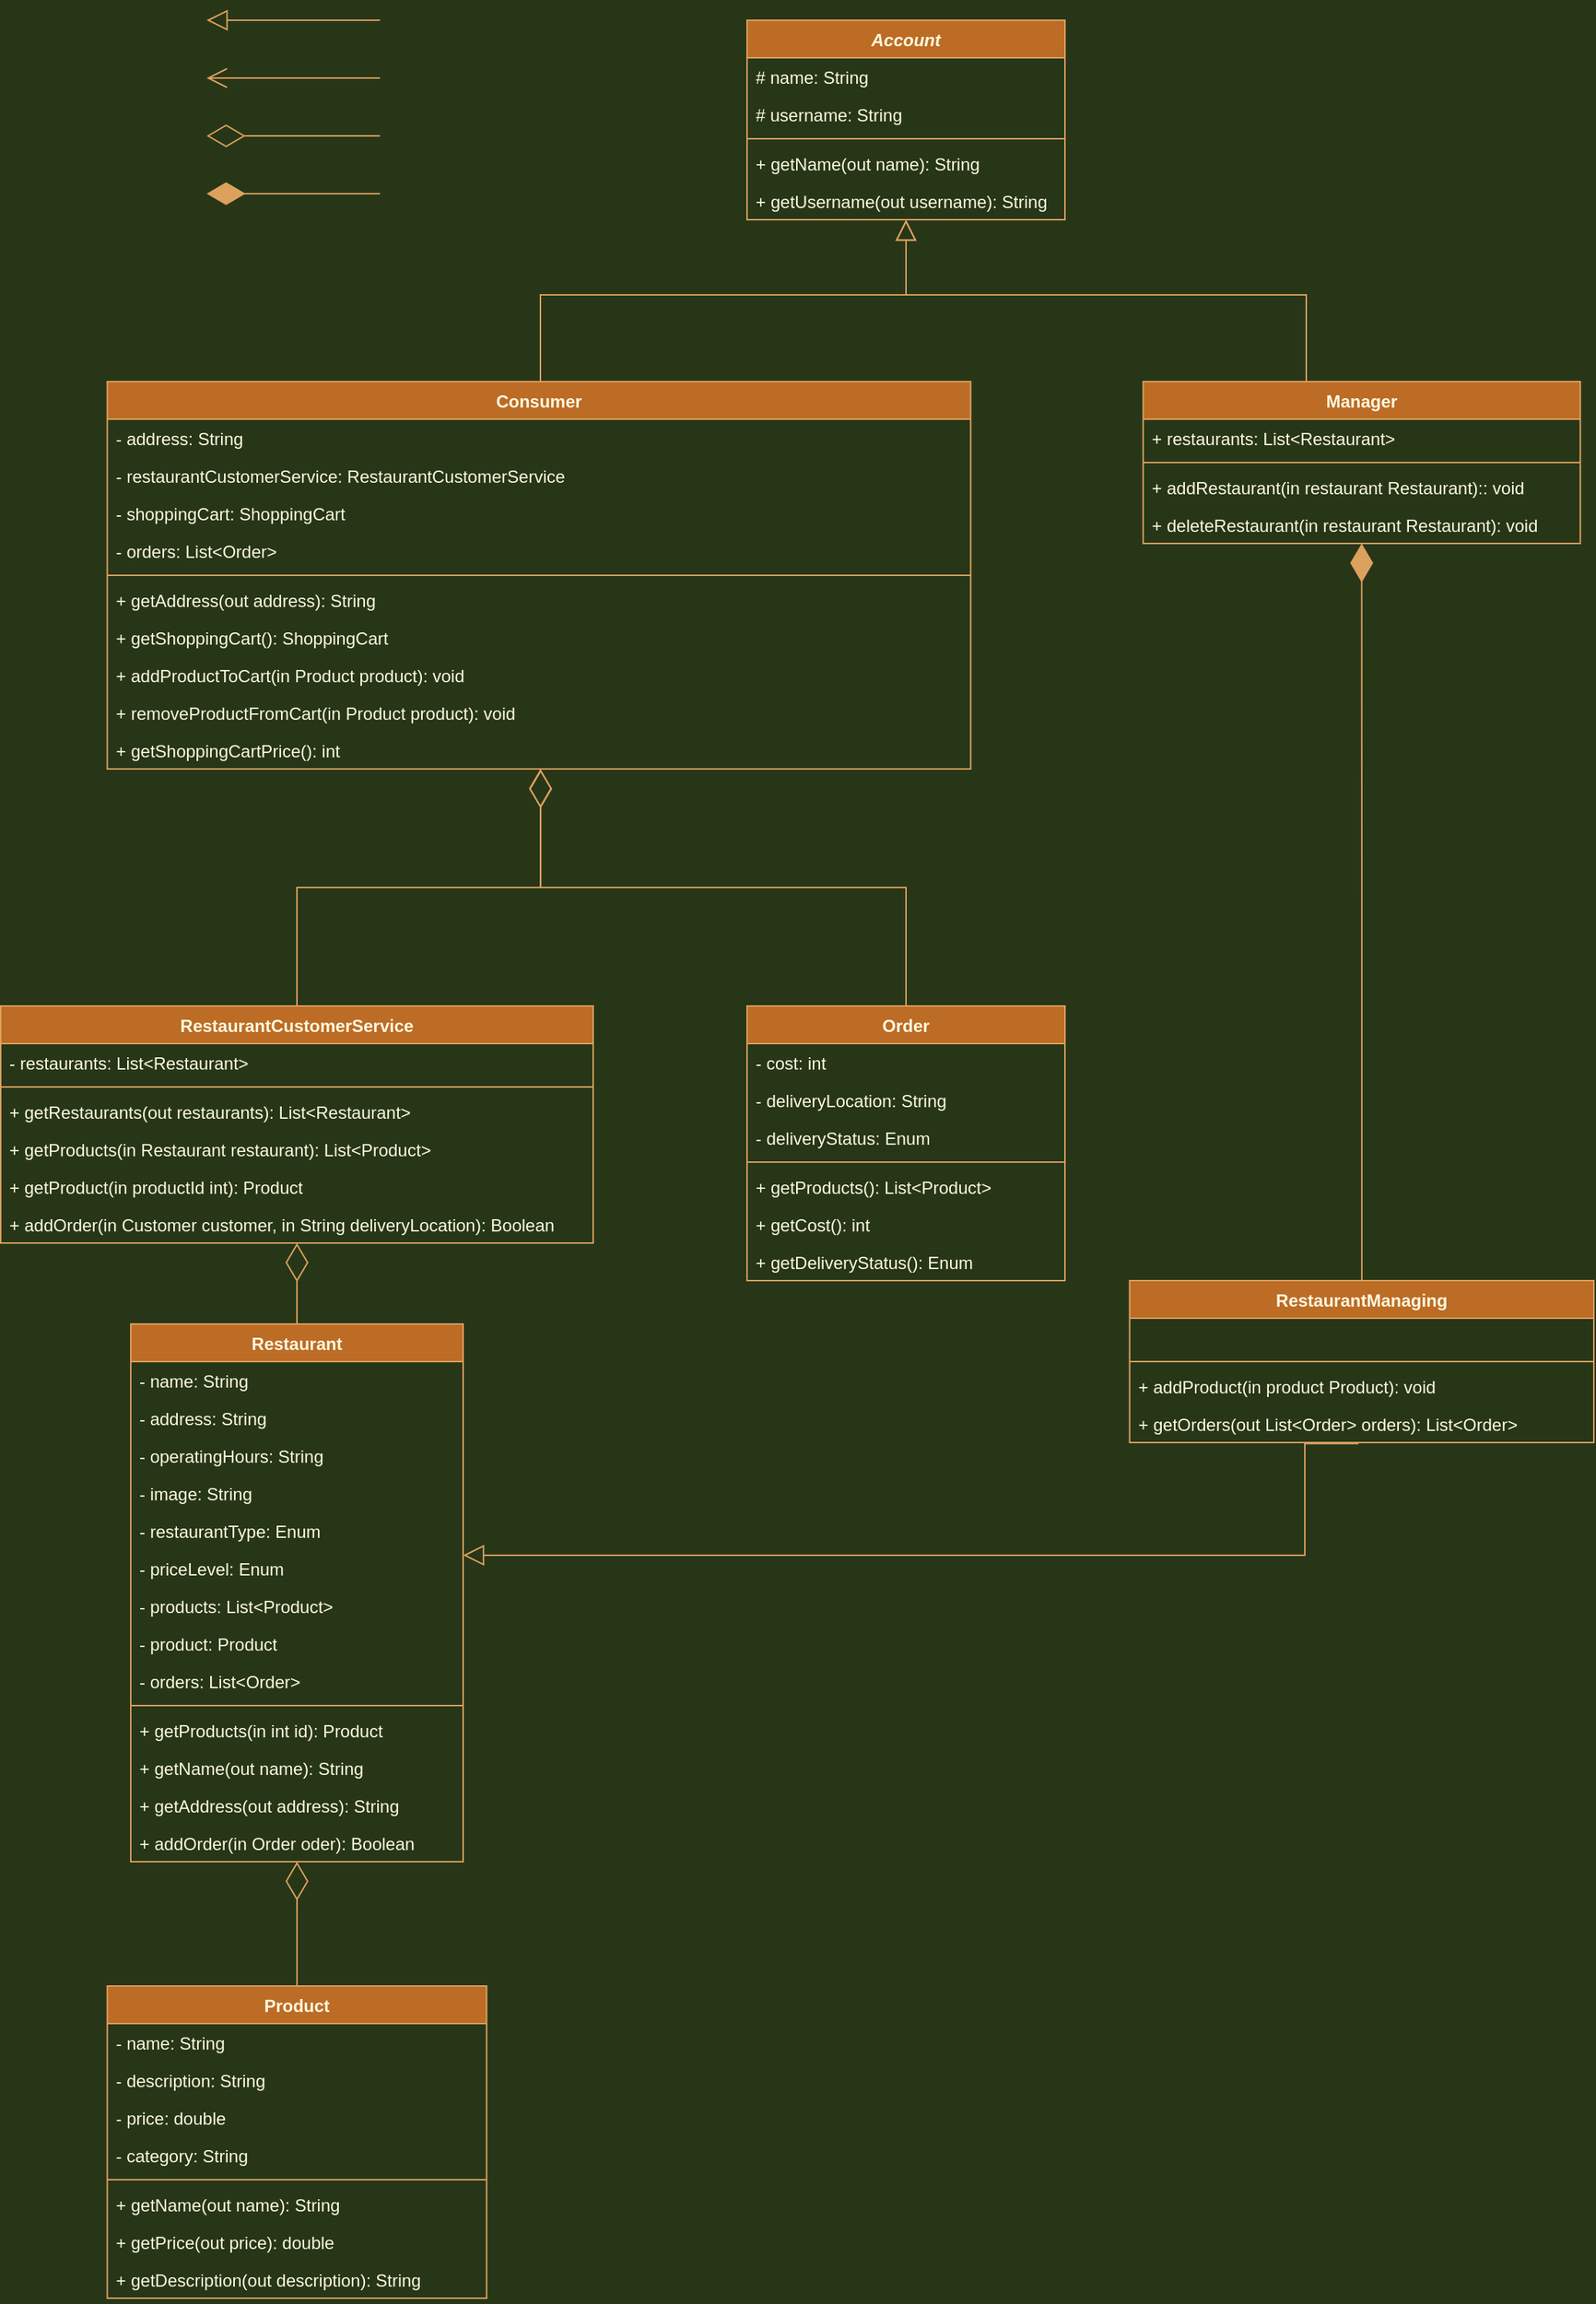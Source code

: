 <mxfile version="15.7.0" type="device"><diagram id="kH5EvR-699uaDCiAUXqp" name="Page-1"><mxGraphModel dx="2130" dy="1773" grid="1" gridSize="10" guides="1" tooltips="1" connect="1" arrows="1" fold="1" page="1" pageScale="1" pageWidth="827" pageHeight="1169" background="#283618" math="0" shadow="0"><root><mxCell id="0"/><mxCell id="1" parent="0"/><mxCell id="DsfmJBuCFoYnAW1XdrLI-59" value="" style="endArrow=block;endFill=0;endSize=12;html=1;rounded=0;edgeStyle=orthogonalEdgeStyle;labelBackgroundColor=#283618;strokeColor=#DDA15E;fontColor=#FEFAE0;" parent="1" edge="1"><mxGeometry width="160" relative="1" as="geometry"><mxPoint x="160" y="40" as="sourcePoint"/><mxPoint x="40" y="40" as="targetPoint"/></mxGeometry></mxCell><mxCell id="DsfmJBuCFoYnAW1XdrLI-115" value="Account" style="swimlane;fontStyle=3;align=center;verticalAlign=top;childLayout=stackLayout;horizontal=1;startSize=26;horizontalStack=0;resizeParent=1;resizeParentMax=0;resizeLast=0;collapsible=1;marginBottom=0;rounded=0;shadow=0;glass=0;labelBorderColor=none;strokeColor=#DDA15E;fillColor=#BC6C25;fontColor=#FEFAE0;" parent="1" vertex="1"><mxGeometry x="414" y="40" width="220" height="138" as="geometry"/></mxCell><mxCell id="DsfmJBuCFoYnAW1XdrLI-116" value="# name: String" style="text;strokeColor=none;fillColor=none;align=left;verticalAlign=top;spacingLeft=4;spacingRight=4;overflow=hidden;rotatable=0;points=[[0,0.5],[1,0.5]];portConstraint=eastwest;rounded=0;shadow=0;glass=0;labelBorderColor=none;fontColor=#FEFAE0;" parent="DsfmJBuCFoYnAW1XdrLI-115" vertex="1"><mxGeometry y="26" width="220" height="26" as="geometry"/></mxCell><mxCell id="JdM7LiX7WN8Dvq4fd227-31" value="# username: String" style="text;strokeColor=none;fillColor=none;align=left;verticalAlign=top;spacingLeft=4;spacingRight=4;overflow=hidden;rotatable=0;points=[[0,0.5],[1,0.5]];portConstraint=eastwest;rounded=0;shadow=0;glass=0;labelBorderColor=none;fontColor=#FEFAE0;" vertex="1" parent="DsfmJBuCFoYnAW1XdrLI-115"><mxGeometry y="52" width="220" height="26" as="geometry"/></mxCell><mxCell id="DsfmJBuCFoYnAW1XdrLI-117" value="" style="line;strokeWidth=1;fillColor=none;align=left;verticalAlign=middle;spacingTop=-1;spacingLeft=3;spacingRight=3;rotatable=0;labelPosition=right;points=[];portConstraint=eastwest;rounded=0;shadow=0;glass=0;labelBorderColor=none;labelBackgroundColor=#283618;strokeColor=#DDA15E;fontColor=#FEFAE0;" parent="DsfmJBuCFoYnAW1XdrLI-115" vertex="1"><mxGeometry y="78" width="220" height="8" as="geometry"/></mxCell><mxCell id="DsfmJBuCFoYnAW1XdrLI-118" value="+ getName(out name): String" style="text;strokeColor=none;fillColor=none;align=left;verticalAlign=top;spacingLeft=4;spacingRight=4;overflow=hidden;rotatable=0;points=[[0,0.5],[1,0.5]];portConstraint=eastwest;rounded=0;shadow=0;glass=0;labelBorderColor=none;fontColor=#FEFAE0;" parent="DsfmJBuCFoYnAW1XdrLI-115" vertex="1"><mxGeometry y="86" width="220" height="26" as="geometry"/></mxCell><mxCell id="JdM7LiX7WN8Dvq4fd227-32" value="+ getUsername(out username): String" style="text;strokeColor=none;fillColor=none;align=left;verticalAlign=top;spacingLeft=4;spacingRight=4;overflow=hidden;rotatable=0;points=[[0,0.5],[1,0.5]];portConstraint=eastwest;rounded=0;shadow=0;glass=0;labelBorderColor=none;fontColor=#FEFAE0;" vertex="1" parent="DsfmJBuCFoYnAW1XdrLI-115"><mxGeometry y="112" width="220" height="26" as="geometry"/></mxCell><mxCell id="DsfmJBuCFoYnAW1XdrLI-119" value="Consumer" style="swimlane;fontStyle=1;align=center;verticalAlign=top;childLayout=stackLayout;horizontal=1;startSize=26;horizontalStack=0;resizeParent=1;resizeParentMax=0;resizeLast=0;collapsible=1;marginBottom=0;rounded=0;shadow=0;glass=0;labelBorderColor=none;strokeColor=#DDA15E;fillColor=#BC6C25;fontColor=#FEFAE0;" parent="1" vertex="1"><mxGeometry x="-28.75" y="290" width="597.5" height="268" as="geometry"/></mxCell><mxCell id="DsfmJBuCFoYnAW1XdrLI-184" value="- address: String" style="text;strokeColor=none;fillColor=none;align=left;verticalAlign=top;spacingLeft=4;spacingRight=4;overflow=hidden;rotatable=0;points=[[0,0.5],[1,0.5]];portConstraint=eastwest;rounded=0;shadow=0;glass=0;labelBorderColor=none;fontColor=#FEFAE0;" parent="DsfmJBuCFoYnAW1XdrLI-119" vertex="1"><mxGeometry y="26" width="597.5" height="26" as="geometry"/></mxCell><mxCell id="JdM7LiX7WN8Dvq4fd227-57" value="- restaurantCustomerService: RestaurantCustomerService" style="text;strokeColor=none;fillColor=none;align=left;verticalAlign=top;spacingLeft=4;spacingRight=4;overflow=hidden;rotatable=0;points=[[0,0.5],[1,0.5]];portConstraint=eastwest;rounded=0;shadow=0;glass=0;labelBorderColor=none;fontColor=#FEFAE0;" vertex="1" parent="DsfmJBuCFoYnAW1XdrLI-119"><mxGeometry y="52" width="597.5" height="26" as="geometry"/></mxCell><mxCell id="JdM7LiX7WN8Dvq4fd227-93" value="- shoppingCart: ShoppingCart" style="text;strokeColor=none;fillColor=none;align=left;verticalAlign=top;spacingLeft=4;spacingRight=4;overflow=hidden;rotatable=0;points=[[0,0.5],[1,0.5]];portConstraint=eastwest;rounded=0;shadow=0;glass=0;labelBorderColor=none;fontColor=#FEFAE0;" vertex="1" parent="DsfmJBuCFoYnAW1XdrLI-119"><mxGeometry y="78" width="597.5" height="26" as="geometry"/></mxCell><mxCell id="JdM7LiX7WN8Dvq4fd227-96" value="- orders: List&lt;Order&gt;" style="text;strokeColor=none;fillColor=none;align=left;verticalAlign=top;spacingLeft=4;spacingRight=4;overflow=hidden;rotatable=0;points=[[0,0.5],[1,0.5]];portConstraint=eastwest;rounded=0;shadow=0;glass=0;labelBorderColor=none;fontColor=#FEFAE0;" vertex="1" parent="DsfmJBuCFoYnAW1XdrLI-119"><mxGeometry y="104" width="597.5" height="26" as="geometry"/></mxCell><mxCell id="DsfmJBuCFoYnAW1XdrLI-121" value="" style="line;strokeWidth=1;fillColor=none;align=left;verticalAlign=middle;spacingTop=-1;spacingLeft=3;spacingRight=3;rotatable=0;labelPosition=right;points=[];portConstraint=eastwest;rounded=0;shadow=0;glass=0;labelBorderColor=none;labelBackgroundColor=#283618;strokeColor=#DDA15E;fontColor=#FEFAE0;" parent="DsfmJBuCFoYnAW1XdrLI-119" vertex="1"><mxGeometry y="130" width="597.5" height="8" as="geometry"/></mxCell><mxCell id="JdM7LiX7WN8Dvq4fd227-16" value="+ getAddress(out address): String" style="text;strokeColor=none;fillColor=none;align=left;verticalAlign=top;spacingLeft=4;spacingRight=4;overflow=hidden;rotatable=0;points=[[0,0.5],[1,0.5]];portConstraint=eastwest;rounded=0;shadow=0;glass=0;labelBorderColor=none;fontColor=#FEFAE0;" vertex="1" parent="DsfmJBuCFoYnAW1XdrLI-119"><mxGeometry y="138" width="597.5" height="26" as="geometry"/></mxCell><mxCell id="JdM7LiX7WN8Dvq4fd227-100" value="+ getShoppingCart(): ShoppingCart" style="text;strokeColor=none;fillColor=none;align=left;verticalAlign=top;spacingLeft=4;spacingRight=4;overflow=hidden;rotatable=0;points=[[0,0.5],[1,0.5]];portConstraint=eastwest;rounded=0;shadow=0;glass=0;labelBorderColor=none;fontColor=#FEFAE0;" vertex="1" parent="DsfmJBuCFoYnAW1XdrLI-119"><mxGeometry y="164" width="597.5" height="26" as="geometry"/></mxCell><mxCell id="DsfmJBuCFoYnAW1XdrLI-122" value="+ addProductToCart(in Product product): void" style="text;strokeColor=none;fillColor=none;align=left;verticalAlign=top;spacingLeft=4;spacingRight=4;overflow=hidden;rotatable=0;points=[[0,0.5],[1,0.5]];portConstraint=eastwest;rounded=0;shadow=0;glass=0;labelBorderColor=none;fontColor=#FEFAE0;" parent="DsfmJBuCFoYnAW1XdrLI-119" vertex="1"><mxGeometry y="190" width="597.5" height="26" as="geometry"/></mxCell><mxCell id="JdM7LiX7WN8Dvq4fd227-99" value="+ removeProductFromCart(in Product product): void" style="text;strokeColor=none;fillColor=none;align=left;verticalAlign=top;spacingLeft=4;spacingRight=4;overflow=hidden;rotatable=0;points=[[0,0.5],[1,0.5]];portConstraint=eastwest;rounded=0;shadow=0;glass=0;labelBorderColor=none;fontColor=#FEFAE0;" vertex="1" parent="DsfmJBuCFoYnAW1XdrLI-119"><mxGeometry y="216" width="597.5" height="26" as="geometry"/></mxCell><mxCell id="JdM7LiX7WN8Dvq4fd227-98" value="+ getShoppingCartPrice(): int" style="text;strokeColor=none;fillColor=none;align=left;verticalAlign=top;spacingLeft=4;spacingRight=4;overflow=hidden;rotatable=0;points=[[0,0.5],[1,0.5]];portConstraint=eastwest;rounded=0;shadow=0;glass=0;labelBorderColor=none;fontColor=#FEFAE0;" vertex="1" parent="DsfmJBuCFoYnAW1XdrLI-119"><mxGeometry y="242" width="597.5" height="26" as="geometry"/></mxCell><mxCell id="DsfmJBuCFoYnAW1XdrLI-123" value="Manager" style="swimlane;fontStyle=1;align=center;verticalAlign=top;childLayout=stackLayout;horizontal=1;startSize=26;horizontalStack=0;resizeParent=1;resizeParentMax=0;resizeLast=0;collapsible=1;marginBottom=0;rounded=0;shadow=0;glass=0;labelBorderColor=none;strokeColor=#DDA15E;fillColor=#BC6C25;fontColor=#FEFAE0;" parent="1" vertex="1"><mxGeometry x="688.13" y="290" width="302.5" height="112" as="geometry"/></mxCell><mxCell id="DsfmJBuCFoYnAW1XdrLI-124" value="+ restaurants: List&lt;Restaurant&gt;" style="text;strokeColor=none;fillColor=none;align=left;verticalAlign=top;spacingLeft=4;spacingRight=4;overflow=hidden;rotatable=0;points=[[0,0.5],[1,0.5]];portConstraint=eastwest;rounded=0;shadow=0;glass=0;labelBorderColor=none;fontColor=#FEFAE0;" parent="DsfmJBuCFoYnAW1XdrLI-123" vertex="1"><mxGeometry y="26" width="302.5" height="26" as="geometry"/></mxCell><mxCell id="DsfmJBuCFoYnAW1XdrLI-125" value="" style="line;strokeWidth=1;fillColor=none;align=left;verticalAlign=middle;spacingTop=-1;spacingLeft=3;spacingRight=3;rotatable=0;labelPosition=right;points=[];portConstraint=eastwest;rounded=0;shadow=0;glass=0;labelBorderColor=none;labelBackgroundColor=#283618;strokeColor=#DDA15E;fontColor=#FEFAE0;" parent="DsfmJBuCFoYnAW1XdrLI-123" vertex="1"><mxGeometry y="52" width="302.5" height="8" as="geometry"/></mxCell><mxCell id="DsfmJBuCFoYnAW1XdrLI-126" value="+ addRestaurant(in restaurant Restaurant):: void" style="text;strokeColor=none;fillColor=none;align=left;verticalAlign=top;spacingLeft=4;spacingRight=4;overflow=hidden;rotatable=0;points=[[0,0.5],[1,0.5]];portConstraint=eastwest;rounded=0;shadow=0;glass=0;labelBorderColor=none;fontColor=#FEFAE0;" parent="DsfmJBuCFoYnAW1XdrLI-123" vertex="1"><mxGeometry y="60" width="302.5" height="26" as="geometry"/></mxCell><mxCell id="JdM7LiX7WN8Dvq4fd227-86" value="+ deleteRestaurant(in restaurant Restaurant): void" style="text;strokeColor=none;fillColor=none;align=left;verticalAlign=top;spacingLeft=4;spacingRight=4;overflow=hidden;rotatable=0;points=[[0,0.5],[1,0.5]];portConstraint=eastwest;rounded=0;shadow=0;glass=0;labelBorderColor=none;fontColor=#FEFAE0;" vertex="1" parent="DsfmJBuCFoYnAW1XdrLI-123"><mxGeometry y="86" width="302.5" height="26" as="geometry"/></mxCell><mxCell id="DsfmJBuCFoYnAW1XdrLI-131" value="Product" style="swimlane;fontStyle=1;align=center;verticalAlign=top;childLayout=stackLayout;horizontal=1;startSize=26;horizontalStack=0;resizeParent=1;resizeParentMax=0;resizeLast=0;collapsible=1;marginBottom=0;rounded=0;shadow=0;glass=0;labelBorderColor=none;strokeColor=#DDA15E;fillColor=#BC6C25;fontColor=#FEFAE0;" parent="1" vertex="1"><mxGeometry x="-28.75" y="1400" width="262.5" height="216" as="geometry"/></mxCell><mxCell id="JdM7LiX7WN8Dvq4fd227-2" value="- name: String" style="text;strokeColor=none;fillColor=none;align=left;verticalAlign=top;spacingLeft=4;spacingRight=4;overflow=hidden;rotatable=0;points=[[0,0.5],[1,0.5]];portConstraint=eastwest;rounded=0;shadow=0;glass=0;labelBorderColor=none;fontColor=#FEFAE0;" vertex="1" parent="DsfmJBuCFoYnAW1XdrLI-131"><mxGeometry y="26" width="262.5" height="26" as="geometry"/></mxCell><mxCell id="DsfmJBuCFoYnAW1XdrLI-132" value="- description: String" style="text;strokeColor=none;fillColor=none;align=left;verticalAlign=top;spacingLeft=4;spacingRight=4;overflow=hidden;rotatable=0;points=[[0,0.5],[1,0.5]];portConstraint=eastwest;rounded=0;shadow=0;glass=0;labelBorderColor=none;fontColor=#FEFAE0;" parent="DsfmJBuCFoYnAW1XdrLI-131" vertex="1"><mxGeometry y="52" width="262.5" height="26" as="geometry"/></mxCell><mxCell id="JdM7LiX7WN8Dvq4fd227-3" value="- price: double" style="text;strokeColor=none;fillColor=none;align=left;verticalAlign=top;spacingLeft=4;spacingRight=4;overflow=hidden;rotatable=0;points=[[0,0.5],[1,0.5]];portConstraint=eastwest;rounded=0;shadow=0;glass=0;labelBorderColor=none;fontColor=#FEFAE0;" vertex="1" parent="DsfmJBuCFoYnAW1XdrLI-131"><mxGeometry y="78" width="262.5" height="26" as="geometry"/></mxCell><mxCell id="JdM7LiX7WN8Dvq4fd227-91" value="- category: String" style="text;strokeColor=none;fillColor=none;align=left;verticalAlign=top;spacingLeft=4;spacingRight=4;overflow=hidden;rotatable=0;points=[[0,0.5],[1,0.5]];portConstraint=eastwest;rounded=0;shadow=0;glass=0;labelBorderColor=none;fontColor=#FEFAE0;" vertex="1" parent="DsfmJBuCFoYnAW1XdrLI-131"><mxGeometry y="104" width="262.5" height="26" as="geometry"/></mxCell><mxCell id="DsfmJBuCFoYnAW1XdrLI-133" value="" style="line;strokeWidth=1;fillColor=none;align=left;verticalAlign=middle;spacingTop=-1;spacingLeft=3;spacingRight=3;rotatable=0;labelPosition=right;points=[];portConstraint=eastwest;rounded=0;shadow=0;glass=0;labelBorderColor=none;labelBackgroundColor=#283618;strokeColor=#DDA15E;fontColor=#FEFAE0;" parent="DsfmJBuCFoYnAW1XdrLI-131" vertex="1"><mxGeometry y="130" width="262.5" height="8" as="geometry"/></mxCell><mxCell id="DsfmJBuCFoYnAW1XdrLI-134" value="+ getName(out name): String" style="text;strokeColor=none;fillColor=none;align=left;verticalAlign=top;spacingLeft=4;spacingRight=4;overflow=hidden;rotatable=0;points=[[0,0.5],[1,0.5]];portConstraint=eastwest;rounded=0;shadow=0;glass=0;labelBorderColor=none;fontColor=#FEFAE0;" parent="DsfmJBuCFoYnAW1XdrLI-131" vertex="1"><mxGeometry y="138" width="262.5" height="26" as="geometry"/></mxCell><mxCell id="JdM7LiX7WN8Dvq4fd227-4" value="+ getPrice(out price): double" style="text;strokeColor=none;fillColor=none;align=left;verticalAlign=top;spacingLeft=4;spacingRight=4;overflow=hidden;rotatable=0;points=[[0,0.5],[1,0.5]];portConstraint=eastwest;rounded=0;shadow=0;glass=0;labelBorderColor=none;fontColor=#FEFAE0;" vertex="1" parent="DsfmJBuCFoYnAW1XdrLI-131"><mxGeometry y="164" width="262.5" height="26" as="geometry"/></mxCell><mxCell id="JdM7LiX7WN8Dvq4fd227-5" value="+ getDescription(out description): String" style="text;strokeColor=none;fillColor=none;align=left;verticalAlign=top;spacingLeft=4;spacingRight=4;overflow=hidden;rotatable=0;points=[[0,0.5],[1,0.5]];portConstraint=eastwest;rounded=0;shadow=0;glass=0;labelBorderColor=none;fontColor=#FEFAE0;" vertex="1" parent="DsfmJBuCFoYnAW1XdrLI-131"><mxGeometry y="190" width="262.5" height="26" as="geometry"/></mxCell><mxCell id="DsfmJBuCFoYnAW1XdrLI-149" value="Restaurant" style="swimlane;fontStyle=1;align=center;verticalAlign=top;childLayout=stackLayout;horizontal=1;startSize=26;horizontalStack=0;resizeParent=1;resizeParentMax=0;resizeLast=0;collapsible=1;marginBottom=0;rounded=0;shadow=0;glass=0;labelBorderColor=none;strokeColor=#DDA15E;fillColor=#BC6C25;fontColor=#FEFAE0;" parent="1" vertex="1"><mxGeometry x="-12.5" y="942" width="230" height="372" as="geometry"/></mxCell><mxCell id="JdM7LiX7WN8Dvq4fd227-11" value="- name: String" style="text;strokeColor=none;fillColor=none;align=left;verticalAlign=top;spacingLeft=4;spacingRight=4;overflow=hidden;rotatable=0;points=[[0,0.5],[1,0.5]];portConstraint=eastwest;rounded=0;shadow=0;glass=0;labelBorderColor=none;fontColor=#FEFAE0;" vertex="1" parent="DsfmJBuCFoYnAW1XdrLI-149"><mxGeometry y="26" width="230" height="26" as="geometry"/></mxCell><mxCell id="JdM7LiX7WN8Dvq4fd227-7" value="- address: String" style="text;strokeColor=none;fillColor=none;align=left;verticalAlign=top;spacingLeft=4;spacingRight=4;overflow=hidden;rotatable=0;points=[[0,0.5],[1,0.5]];portConstraint=eastwest;rounded=0;shadow=0;glass=0;labelBorderColor=none;fontColor=#FEFAE0;" vertex="1" parent="DsfmJBuCFoYnAW1XdrLI-149"><mxGeometry y="52" width="230" height="26" as="geometry"/></mxCell><mxCell id="JdM7LiX7WN8Dvq4fd227-87" value="- operatingHours: String" style="text;strokeColor=none;fillColor=none;align=left;verticalAlign=top;spacingLeft=4;spacingRight=4;overflow=hidden;rotatable=0;points=[[0,0.5],[1,0.5]];portConstraint=eastwest;rounded=0;shadow=0;glass=0;labelBorderColor=none;fontColor=#FEFAE0;" vertex="1" parent="DsfmJBuCFoYnAW1XdrLI-149"><mxGeometry y="78" width="230" height="26" as="geometry"/></mxCell><mxCell id="JdM7LiX7WN8Dvq4fd227-88" value="- image: String" style="text;strokeColor=none;fillColor=none;align=left;verticalAlign=top;spacingLeft=4;spacingRight=4;overflow=hidden;rotatable=0;points=[[0,0.5],[1,0.5]];portConstraint=eastwest;rounded=0;shadow=0;glass=0;labelBorderColor=none;fontColor=#FEFAE0;" vertex="1" parent="DsfmJBuCFoYnAW1XdrLI-149"><mxGeometry y="104" width="230" height="26" as="geometry"/></mxCell><mxCell id="JdM7LiX7WN8Dvq4fd227-89" value="- restaurantType: Enum" style="text;strokeColor=none;fillColor=none;align=left;verticalAlign=top;spacingLeft=4;spacingRight=4;overflow=hidden;rotatable=0;points=[[0,0.5],[1,0.5]];portConstraint=eastwest;rounded=0;shadow=0;glass=0;labelBorderColor=none;fontColor=#FEFAE0;" vertex="1" parent="DsfmJBuCFoYnAW1XdrLI-149"><mxGeometry y="130" width="230" height="26" as="geometry"/></mxCell><mxCell id="JdM7LiX7WN8Dvq4fd227-90" value="- priceLevel: Enum" style="text;strokeColor=none;fillColor=none;align=left;verticalAlign=top;spacingLeft=4;spacingRight=4;overflow=hidden;rotatable=0;points=[[0,0.5],[1,0.5]];portConstraint=eastwest;rounded=0;shadow=0;glass=0;labelBorderColor=none;fontColor=#FEFAE0;" vertex="1" parent="DsfmJBuCFoYnAW1XdrLI-149"><mxGeometry y="156" width="230" height="26" as="geometry"/></mxCell><mxCell id="DsfmJBuCFoYnAW1XdrLI-150" value="- products: List&lt;Product&gt;" style="text;strokeColor=none;fillColor=none;align=left;verticalAlign=top;spacingLeft=4;spacingRight=4;overflow=hidden;rotatable=0;points=[[0,0.5],[1,0.5]];portConstraint=eastwest;rounded=0;shadow=0;glass=0;labelBorderColor=none;fontColor=#FEFAE0;" parent="DsfmJBuCFoYnAW1XdrLI-149" vertex="1"><mxGeometry y="182" width="230" height="26" as="geometry"/></mxCell><mxCell id="JdM7LiX7WN8Dvq4fd227-58" value="- product: Product" style="text;strokeColor=none;fillColor=none;align=left;verticalAlign=top;spacingLeft=4;spacingRight=4;overflow=hidden;rotatable=0;points=[[0,0.5],[1,0.5]];portConstraint=eastwest;rounded=0;shadow=0;glass=0;labelBorderColor=none;fontColor=#FEFAE0;" vertex="1" parent="DsfmJBuCFoYnAW1XdrLI-149"><mxGeometry y="208" width="230" height="26" as="geometry"/></mxCell><mxCell id="JdM7LiX7WN8Dvq4fd227-109" value="- orders: List&lt;Order&gt;" style="text;strokeColor=none;fillColor=none;align=left;verticalAlign=top;spacingLeft=4;spacingRight=4;overflow=hidden;rotatable=0;points=[[0,0.5],[1,0.5]];portConstraint=eastwest;rounded=0;shadow=0;glass=0;labelBorderColor=none;fontColor=#FEFAE0;" vertex="1" parent="DsfmJBuCFoYnAW1XdrLI-149"><mxGeometry y="234" width="230" height="26" as="geometry"/></mxCell><mxCell id="DsfmJBuCFoYnAW1XdrLI-151" value="" style="line;strokeWidth=1;fillColor=none;align=left;verticalAlign=middle;spacingTop=-1;spacingLeft=3;spacingRight=3;rotatable=0;labelPosition=right;points=[];portConstraint=eastwest;rounded=0;shadow=0;glass=0;labelBorderColor=none;labelBackgroundColor=#283618;strokeColor=#DDA15E;fontColor=#FEFAE0;" parent="DsfmJBuCFoYnAW1XdrLI-149" vertex="1"><mxGeometry y="260" width="230" height="8" as="geometry"/></mxCell><mxCell id="DsfmJBuCFoYnAW1XdrLI-152" value="+ getProducts(in int id): Product" style="text;strokeColor=none;fillColor=none;align=left;verticalAlign=top;spacingLeft=4;spacingRight=4;overflow=hidden;rotatable=0;points=[[0,0.5],[1,0.5]];portConstraint=eastwest;rounded=0;shadow=0;glass=0;labelBorderColor=none;fontColor=#FEFAE0;" parent="DsfmJBuCFoYnAW1XdrLI-149" vertex="1"><mxGeometry y="268" width="230" height="26" as="geometry"/></mxCell><mxCell id="JdM7LiX7WN8Dvq4fd227-9" value="+ getName(out name): String" style="text;strokeColor=none;fillColor=none;align=left;verticalAlign=top;spacingLeft=4;spacingRight=4;overflow=hidden;rotatable=0;points=[[0,0.5],[1,0.5]];portConstraint=eastwest;rounded=0;shadow=0;glass=0;labelBorderColor=none;fontColor=#FEFAE0;" vertex="1" parent="DsfmJBuCFoYnAW1XdrLI-149"><mxGeometry y="294" width="230" height="26" as="geometry"/></mxCell><mxCell id="JdM7LiX7WN8Dvq4fd227-12" value="+ getAddress(out address): String" style="text;strokeColor=none;fillColor=none;align=left;verticalAlign=top;spacingLeft=4;spacingRight=4;overflow=hidden;rotatable=0;points=[[0,0.5],[1,0.5]];portConstraint=eastwest;rounded=0;shadow=0;glass=0;labelBorderColor=none;fontColor=#FEFAE0;" vertex="1" parent="DsfmJBuCFoYnAW1XdrLI-149"><mxGeometry y="320" width="230" height="26" as="geometry"/></mxCell><mxCell id="JdM7LiX7WN8Dvq4fd227-110" value="+ addOrder(in Order oder): Boolean" style="text;strokeColor=none;fillColor=none;align=left;verticalAlign=top;spacingLeft=4;spacingRight=4;overflow=hidden;rotatable=0;points=[[0,0.5],[1,0.5]];portConstraint=eastwest;rounded=0;shadow=0;glass=0;labelBorderColor=none;fontColor=#FEFAE0;" vertex="1" parent="DsfmJBuCFoYnAW1XdrLI-149"><mxGeometry y="346" width="230" height="26" as="geometry"/></mxCell><mxCell id="DsfmJBuCFoYnAW1XdrLI-180" value="" style="endArrow=open;endFill=1;endSize=12;html=1;rounded=0;edgeStyle=orthogonalEdgeStyle;labelBackgroundColor=#283618;strokeColor=#DDA15E;fontColor=#FEFAE0;" parent="1" edge="1"><mxGeometry width="160" relative="1" as="geometry"><mxPoint x="160" y="80" as="sourcePoint"/><mxPoint x="40" y="80" as="targetPoint"/></mxGeometry></mxCell><mxCell id="DsfmJBuCFoYnAW1XdrLI-190" value="Order&#10;" style="swimlane;fontStyle=1;align=center;verticalAlign=top;childLayout=stackLayout;horizontal=1;startSize=26;horizontalStack=0;resizeParent=1;resizeParentMax=0;resizeLast=0;collapsible=1;marginBottom=0;rounded=0;shadow=0;glass=0;labelBorderColor=none;strokeColor=#DDA15E;fillColor=#BC6C25;fontColor=#FEFAE0;" parent="1" vertex="1"><mxGeometry x="414" y="722" width="220" height="190" as="geometry"/></mxCell><mxCell id="DsfmJBuCFoYnAW1XdrLI-192" value="- cost: int" style="text;strokeColor=none;fillColor=none;align=left;verticalAlign=top;spacingLeft=4;spacingRight=4;overflow=hidden;rotatable=0;points=[[0,0.5],[1,0.5]];portConstraint=eastwest;rounded=0;shadow=0;glass=0;labelBorderColor=none;fontColor=#FEFAE0;" parent="DsfmJBuCFoYnAW1XdrLI-190" vertex="1"><mxGeometry y="26" width="220" height="26" as="geometry"/></mxCell><mxCell id="DsfmJBuCFoYnAW1XdrLI-200" value="- deliveryLocation: String" style="text;strokeColor=none;fillColor=none;align=left;verticalAlign=top;spacingLeft=4;spacingRight=4;overflow=hidden;rotatable=0;points=[[0,0.5],[1,0.5]];portConstraint=eastwest;rounded=0;shadow=0;glass=0;labelBorderColor=none;fontColor=#FEFAE0;" parent="DsfmJBuCFoYnAW1XdrLI-190" vertex="1"><mxGeometry y="52" width="220" height="26" as="geometry"/></mxCell><mxCell id="DsfmJBuCFoYnAW1XdrLI-201" value="- deliveryStatus: Enum" style="text;strokeColor=none;fillColor=none;align=left;verticalAlign=top;spacingLeft=4;spacingRight=4;overflow=hidden;rotatable=0;points=[[0,0.5],[1,0.5]];portConstraint=eastwest;rounded=0;shadow=0;glass=0;labelBorderColor=none;fontColor=#FEFAE0;" parent="DsfmJBuCFoYnAW1XdrLI-190" vertex="1"><mxGeometry y="78" width="220" height="26" as="geometry"/></mxCell><mxCell id="DsfmJBuCFoYnAW1XdrLI-193" value="" style="line;strokeWidth=1;fillColor=none;align=left;verticalAlign=middle;spacingTop=-1;spacingLeft=3;spacingRight=3;rotatable=0;labelPosition=right;points=[];portConstraint=eastwest;rounded=0;shadow=0;glass=0;labelBorderColor=none;labelBackgroundColor=#283618;strokeColor=#DDA15E;fontColor=#FEFAE0;" parent="DsfmJBuCFoYnAW1XdrLI-190" vertex="1"><mxGeometry y="104" width="220" height="8" as="geometry"/></mxCell><mxCell id="DsfmJBuCFoYnAW1XdrLI-194" value="+ getProducts(): List&lt;Product&gt;" style="text;strokeColor=none;fillColor=none;align=left;verticalAlign=top;spacingLeft=4;spacingRight=4;overflow=hidden;rotatable=0;points=[[0,0.5],[1,0.5]];portConstraint=eastwest;rounded=0;shadow=0;glass=0;labelBorderColor=none;fontColor=#FEFAE0;" parent="DsfmJBuCFoYnAW1XdrLI-190" vertex="1"><mxGeometry y="112" width="220" height="26" as="geometry"/></mxCell><mxCell id="DsfmJBuCFoYnAW1XdrLI-197" value="+ getCost(): int" style="text;strokeColor=none;fillColor=none;align=left;verticalAlign=top;spacingLeft=4;spacingRight=4;overflow=hidden;rotatable=0;points=[[0,0.5],[1,0.5]];portConstraint=eastwest;rounded=0;shadow=0;glass=0;labelBorderColor=none;fontColor=#FEFAE0;" parent="DsfmJBuCFoYnAW1XdrLI-190" vertex="1"><mxGeometry y="138" width="220" height="26" as="geometry"/></mxCell><mxCell id="DsfmJBuCFoYnAW1XdrLI-202" value="+ getDeliveryStatus(): Enum" style="text;strokeColor=none;fillColor=none;align=left;verticalAlign=top;spacingLeft=4;spacingRight=4;overflow=hidden;rotatable=0;points=[[0,0.5],[1,0.5]];portConstraint=eastwest;rounded=0;shadow=0;glass=0;labelBorderColor=none;fontColor=#FEFAE0;" parent="DsfmJBuCFoYnAW1XdrLI-190" vertex="1"><mxGeometry y="164" width="220" height="26" as="geometry"/></mxCell><mxCell id="JdM7LiX7WN8Dvq4fd227-17" value="RestaurantCustomerService" style="swimlane;fontStyle=1;align=center;verticalAlign=top;childLayout=stackLayout;horizontal=1;startSize=26;horizontalStack=0;resizeParent=1;resizeParentMax=0;resizeLast=0;collapsible=1;marginBottom=0;rounded=0;shadow=0;glass=0;labelBorderColor=none;strokeColor=#DDA15E;fillColor=#BC6C25;fontColor=#FEFAE0;" vertex="1" parent="1"><mxGeometry x="-102.5" y="722" width="410" height="164" as="geometry"/></mxCell><mxCell id="JdM7LiX7WN8Dvq4fd227-18" value="- restaurants: List&lt;Restaurant&gt;" style="text;strokeColor=none;fillColor=none;align=left;verticalAlign=top;spacingLeft=4;spacingRight=4;overflow=hidden;rotatable=0;points=[[0,0.5],[1,0.5]];portConstraint=eastwest;rounded=0;shadow=0;glass=0;labelBorderColor=none;fontColor=#FEFAE0;" vertex="1" parent="JdM7LiX7WN8Dvq4fd227-17"><mxGeometry y="26" width="410" height="26" as="geometry"/></mxCell><mxCell id="JdM7LiX7WN8Dvq4fd227-21" value="" style="line;strokeWidth=1;fillColor=none;align=left;verticalAlign=middle;spacingTop=-1;spacingLeft=3;spacingRight=3;rotatable=0;labelPosition=right;points=[];portConstraint=eastwest;rounded=0;shadow=0;glass=0;labelBorderColor=none;labelBackgroundColor=#283618;strokeColor=#DDA15E;fontColor=#FEFAE0;" vertex="1" parent="JdM7LiX7WN8Dvq4fd227-17"><mxGeometry y="52" width="410" height="8" as="geometry"/></mxCell><mxCell id="JdM7LiX7WN8Dvq4fd227-23" value="+ getRestaurants(out restaurants): List&lt;Restaurant&gt;" style="text;strokeColor=none;fillColor=none;align=left;verticalAlign=top;spacingLeft=4;spacingRight=4;overflow=hidden;rotatable=0;points=[[0,0.5],[1,0.5]];portConstraint=eastwest;rounded=0;shadow=0;glass=0;labelBorderColor=none;fontColor=#FEFAE0;" vertex="1" parent="JdM7LiX7WN8Dvq4fd227-17"><mxGeometry y="60" width="410" height="26" as="geometry"/></mxCell><mxCell id="JdM7LiX7WN8Dvq4fd227-25" value="+ getProducts(in Restaurant restaurant): List&lt;Product&gt;" style="text;strokeColor=none;fillColor=none;align=left;verticalAlign=top;spacingLeft=4;spacingRight=4;overflow=hidden;rotatable=0;points=[[0,0.5],[1,0.5]];portConstraint=eastwest;rounded=0;shadow=0;glass=0;labelBorderColor=none;fontColor=#FEFAE0;" vertex="1" parent="JdM7LiX7WN8Dvq4fd227-17"><mxGeometry y="86" width="410" height="26" as="geometry"/></mxCell><mxCell id="JdM7LiX7WN8Dvq4fd227-61" value="+ getProduct(in productId int): Product" style="text;strokeColor=none;fillColor=none;align=left;verticalAlign=top;spacingLeft=4;spacingRight=4;overflow=hidden;rotatable=0;points=[[0,0.5],[1,0.5]];portConstraint=eastwest;rounded=0;shadow=0;glass=0;labelBorderColor=none;fontColor=#FEFAE0;" vertex="1" parent="JdM7LiX7WN8Dvq4fd227-17"><mxGeometry y="112" width="410" height="26" as="geometry"/></mxCell><mxCell id="JdM7LiX7WN8Dvq4fd227-107" value="+ addOrder(in Customer customer, in String deliveryLocation): Boolean" style="text;strokeColor=none;fillColor=none;align=left;verticalAlign=top;spacingLeft=4;spacingRight=4;overflow=hidden;rotatable=0;points=[[0,0.5],[1,0.5]];portConstraint=eastwest;rounded=0;shadow=0;glass=0;labelBorderColor=none;fontColor=#FEFAE0;" vertex="1" parent="JdM7LiX7WN8Dvq4fd227-17"><mxGeometry y="138" width="410" height="26" as="geometry"/></mxCell><mxCell id="JdM7LiX7WN8Dvq4fd227-33" value="" style="endArrow=block;endFill=0;endSize=12;html=1;rounded=0;edgeStyle=orthogonalEdgeStyle;labelBackgroundColor=#283618;strokeColor=#DDA15E;fontColor=#FEFAE0;exitX=0.5;exitY=0;exitDx=0;exitDy=0;" edge="1" parent="1" source="DsfmJBuCFoYnAW1XdrLI-119" target="DsfmJBuCFoYnAW1XdrLI-115"><mxGeometry width="160" relative="1" as="geometry"><mxPoint x="25" y="240" as="sourcePoint"/><mxPoint x="-95" y="240" as="targetPoint"/><Array as="points"><mxPoint x="271" y="290"/><mxPoint x="271" y="230"/><mxPoint x="524" y="230"/></Array></mxGeometry></mxCell><mxCell id="JdM7LiX7WN8Dvq4fd227-36" value="" style="endArrow=block;endFill=0;endSize=12;html=1;rounded=0;edgeStyle=orthogonalEdgeStyle;labelBackgroundColor=#283618;strokeColor=#DDA15E;fontColor=#FEFAE0;exitX=0.5;exitY=0;exitDx=0;exitDy=0;" edge="1" parent="1" source="DsfmJBuCFoYnAW1XdrLI-123" target="DsfmJBuCFoYnAW1XdrLI-115"><mxGeometry width="160" relative="1" as="geometry"><mxPoint x="505" y="230" as="sourcePoint"/><mxPoint x="355" y="188" as="targetPoint"/><Array as="points"><mxPoint x="801" y="230"/><mxPoint x="524" y="230"/></Array></mxGeometry></mxCell><mxCell id="JdM7LiX7WN8Dvq4fd227-51" value="" style="endArrow=diamondThin;endFill=0;endSize=24;html=1;rounded=0;edgeStyle=orthogonalEdgeStyle;strokeColor=#DDA15E;" edge="1" parent="1"><mxGeometry width="160" relative="1" as="geometry"><mxPoint x="160" y="120" as="sourcePoint"/><mxPoint x="40" y="120" as="targetPoint"/></mxGeometry></mxCell><mxCell id="JdM7LiX7WN8Dvq4fd227-53" value="" style="endArrow=diamondThin;endFill=0;endSize=24;html=1;rounded=0;edgeStyle=orthogonalEdgeStyle;fillColor=#60a917;strokeColor=#DDA15E;" edge="1" parent="1" source="JdM7LiX7WN8Dvq4fd227-17" target="DsfmJBuCFoYnAW1XdrLI-119"><mxGeometry width="160" relative="1" as="geometry"><mxPoint x="5" y="320" as="sourcePoint"/><mxPoint x="-115" y="320" as="targetPoint"/><Array as="points"><mxPoint x="103" y="640"/><mxPoint x="271" y="640"/></Array></mxGeometry></mxCell><mxCell id="JdM7LiX7WN8Dvq4fd227-54" value="" style="endArrow=diamondThin;endFill=0;endSize=24;html=1;rounded=0;edgeStyle=orthogonalEdgeStyle;strokeColor=#DDA15E;" edge="1" parent="1" source="DsfmJBuCFoYnAW1XdrLI-131" target="DsfmJBuCFoYnAW1XdrLI-149"><mxGeometry width="160" relative="1" as="geometry"><mxPoint x="111" y="898" as="sourcePoint"/><mxPoint x="111" y="794" as="targetPoint"/></mxGeometry></mxCell><mxCell id="JdM7LiX7WN8Dvq4fd227-64" value="" style="endArrow=diamondThin;endFill=0;endSize=24;html=1;rounded=0;edgeStyle=orthogonalEdgeStyle;strokeColor=#DDA15E;exitX=0.5;exitY=0;exitDx=0;exitDy=0;" edge="1" parent="1" source="DsfmJBuCFoYnAW1XdrLI-149" target="JdM7LiX7WN8Dvq4fd227-17"><mxGeometry width="160" relative="1" as="geometry"><mxPoint x="-75" y="552.0" as="sourcePoint"/><mxPoint x="-195" y="552.0" as="targetPoint"/></mxGeometry></mxCell><mxCell id="JdM7LiX7WN8Dvq4fd227-65" value="RestaurantManaging" style="swimlane;fontStyle=1;align=center;verticalAlign=top;childLayout=stackLayout;horizontal=1;startSize=26;horizontalStack=0;resizeParent=1;resizeParentMax=0;resizeLast=0;collapsible=1;marginBottom=0;rounded=0;shadow=0;glass=0;labelBorderColor=none;strokeColor=#DDA15E;fillColor=#BC6C25;fontColor=#FEFAE0;" vertex="1" parent="1"><mxGeometry x="678.75" y="912" width="321.25" height="112" as="geometry"/></mxCell><mxCell id="JdM7LiX7WN8Dvq4fd227-66" value=" " style="text;strokeColor=none;fillColor=none;align=left;verticalAlign=top;spacingLeft=4;spacingRight=4;overflow=hidden;rotatable=0;points=[[0,0.5],[1,0.5]];portConstraint=eastwest;rounded=0;shadow=0;glass=0;labelBorderColor=none;fontColor=#FEFAE0;" vertex="1" parent="JdM7LiX7WN8Dvq4fd227-65"><mxGeometry y="26" width="321.25" height="26" as="geometry"/></mxCell><mxCell id="JdM7LiX7WN8Dvq4fd227-70" value="" style="line;strokeWidth=1;fillColor=none;align=left;verticalAlign=middle;spacingTop=-1;spacingLeft=3;spacingRight=3;rotatable=0;labelPosition=right;points=[];portConstraint=eastwest;rounded=0;shadow=0;glass=0;labelBorderColor=none;labelBackgroundColor=#283618;strokeColor=#DDA15E;fontColor=#FEFAE0;" vertex="1" parent="JdM7LiX7WN8Dvq4fd227-65"><mxGeometry y="52" width="321.25" height="8" as="geometry"/></mxCell><mxCell id="JdM7LiX7WN8Dvq4fd227-72" value="+ addProduct(in product Product): void" style="text;strokeColor=none;fillColor=none;align=left;verticalAlign=top;spacingLeft=4;spacingRight=4;overflow=hidden;rotatable=0;points=[[0,0.5],[1,0.5]];portConstraint=eastwest;rounded=0;shadow=0;glass=0;labelBorderColor=none;fontColor=#FEFAE0;" vertex="1" parent="JdM7LiX7WN8Dvq4fd227-65"><mxGeometry y="60" width="321.25" height="26" as="geometry"/></mxCell><mxCell id="JdM7LiX7WN8Dvq4fd227-111" value="+ getOrders(out List&lt;Order&gt; orders): List&lt;Order&gt;" style="text;strokeColor=none;fillColor=none;align=left;verticalAlign=top;spacingLeft=4;spacingRight=4;overflow=hidden;rotatable=0;points=[[0,0.5],[1,0.5]];portConstraint=eastwest;rounded=0;shadow=0;glass=0;labelBorderColor=none;fontColor=#FEFAE0;" vertex="1" parent="JdM7LiX7WN8Dvq4fd227-65"><mxGeometry y="86" width="321.25" height="26" as="geometry"/></mxCell><mxCell id="JdM7LiX7WN8Dvq4fd227-75" value="" style="endArrow=block;endFill=0;endSize=12;html=1;rounded=0;edgeStyle=orthogonalEdgeStyle;labelBackgroundColor=#283618;strokeColor=#DDA15E;fontColor=#FEFAE0;exitX=0.493;exitY=1.03;exitDx=0;exitDy=0;exitPerimeter=0;" edge="1" parent="1" source="JdM7LiX7WN8Dvq4fd227-111" target="DsfmJBuCFoYnAW1XdrLI-149"><mxGeometry width="160" relative="1" as="geometry"><mxPoint x="801" y="1110" as="sourcePoint"/><mxPoint x="255" y="1230" as="targetPoint"/><Array as="points"><mxPoint x="800" y="1102"/></Array></mxGeometry></mxCell><mxCell id="JdM7LiX7WN8Dvq4fd227-84" value="" style="endArrow=diamondThin;endFill=1;endSize=24;html=1;rounded=0;strokeColor=#DDA15E;edgeStyle=orthogonalEdgeStyle;" edge="1" parent="1"><mxGeometry width="160" relative="1" as="geometry"><mxPoint x="160" y="160" as="sourcePoint"/><mxPoint x="40" y="160" as="targetPoint"/></mxGeometry></mxCell><mxCell id="JdM7LiX7WN8Dvq4fd227-85" value="" style="endArrow=diamondThin;endFill=1;endSize=24;html=1;rounded=0;strokeColor=#DDA15E;edgeStyle=orthogonalEdgeStyle;" edge="1" parent="1" source="JdM7LiX7WN8Dvq4fd227-65" target="DsfmJBuCFoYnAW1XdrLI-123"><mxGeometry width="160" relative="1" as="geometry"><mxPoint x="617.5" y="520" as="sourcePoint"/><mxPoint x="497.5" y="520" as="targetPoint"/></mxGeometry></mxCell><mxCell id="JdM7LiX7WN8Dvq4fd227-95" value="" style="endArrow=diamondThin;endFill=0;endSize=24;html=1;rounded=0;edgeStyle=orthogonalEdgeStyle;strokeColor=#DDA15E;exitX=0.5;exitY=0;exitDx=0;exitDy=0;entryX=0.502;entryY=1.013;entryDx=0;entryDy=0;entryPerimeter=0;" edge="1" parent="1" source="DsfmJBuCFoYnAW1XdrLI-190" target="JdM7LiX7WN8Dvq4fd227-98"><mxGeometry width="160" relative="1" as="geometry"><mxPoint x="470" y="487" as="sourcePoint"/><mxPoint x="271" y="560" as="targetPoint"/><Array as="points"><mxPoint x="524" y="640"/><mxPoint x="271" y="640"/></Array></mxGeometry></mxCell></root></mxGraphModel></diagram></mxfile>